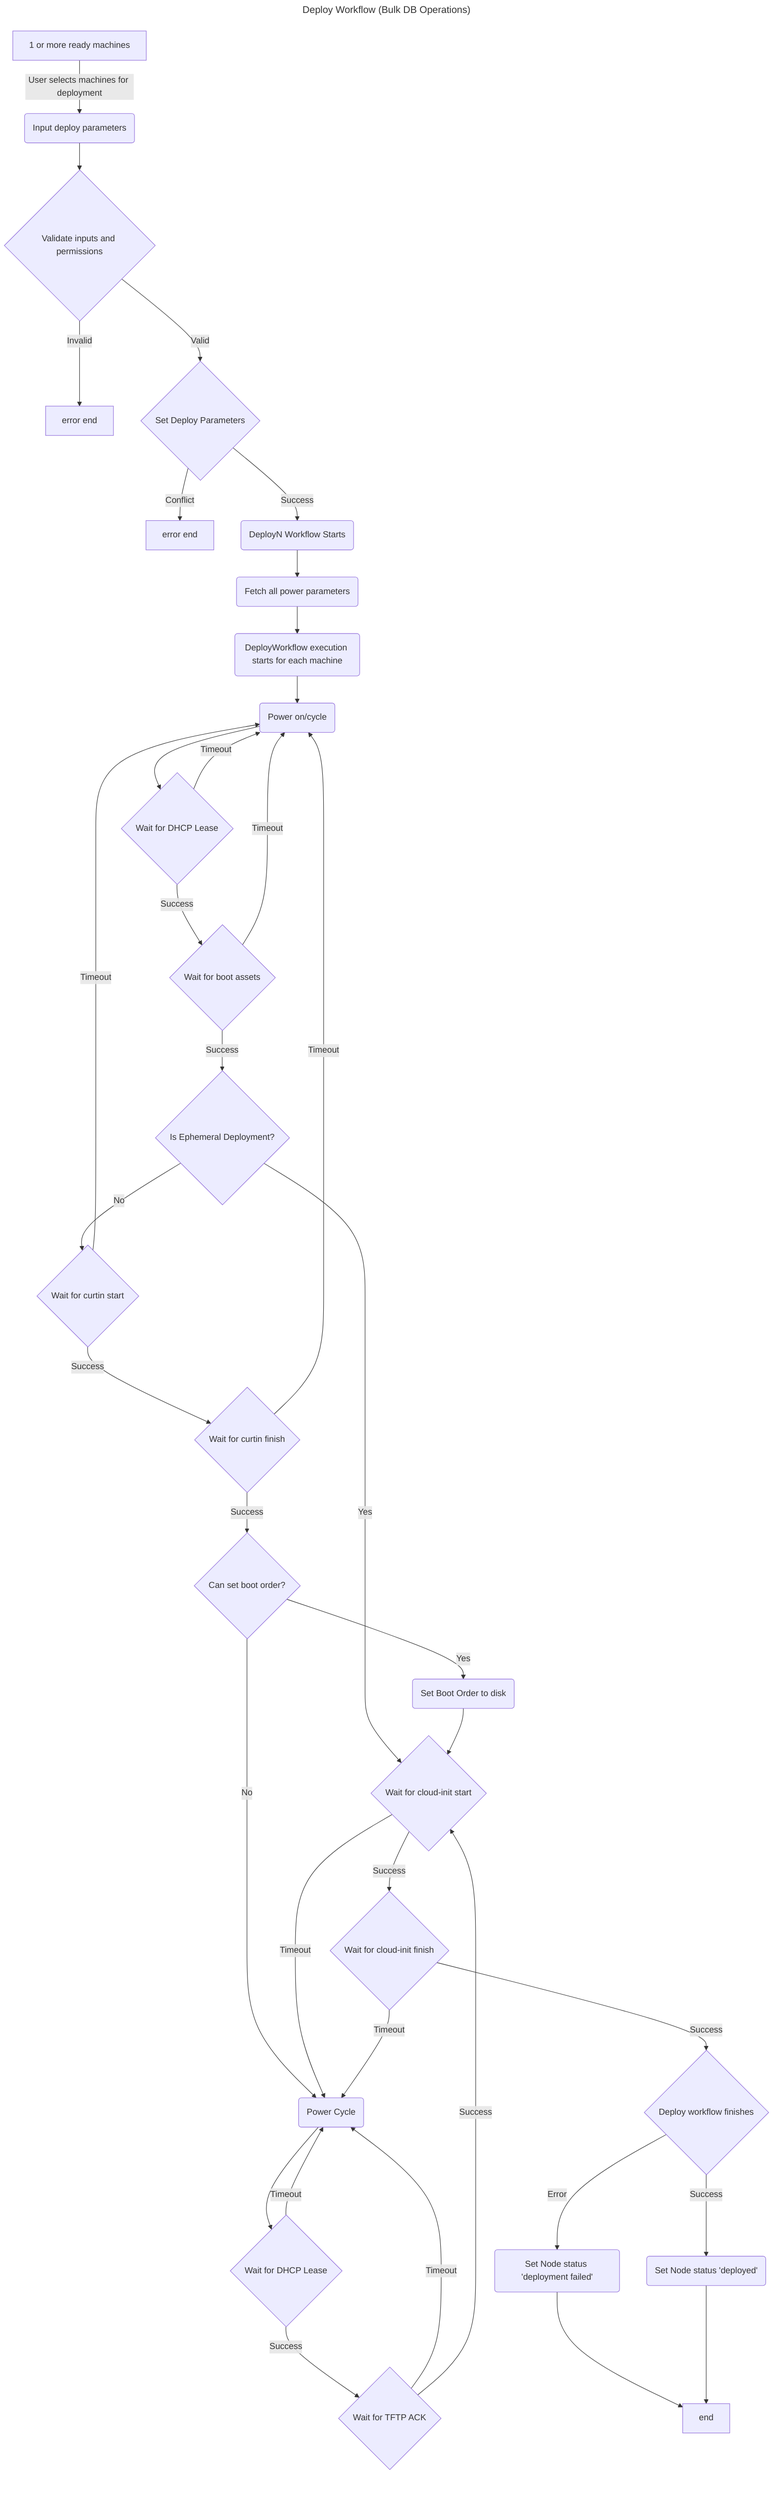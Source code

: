 ---
title: Deploy Workflow (Bulk DB Operations)
---
flowchart TD
    A[1 or more ready machines] -->|User selects machines for deployment| B(Input deploy parameters)
    B--> C{Validate inputs and permissions}
    C-->|Invalid| D[error end]
    C-->|Valid| E{Set Deploy Parameters}
    E-->|Conflict| F[error end]
    E-->|Success| G(DeployN Workflow Starts)
    G-->H(Fetch all power parameters)
    H--> I(DeployWorkflow execution starts for each machine)
    I-->J(Power on/cycle)
    J-->K{Wait for DHCP Lease}
    K-->|Timeout| J
    K-->|Success| L{Wait for boot assets}
    L-->|Timeout| J
    L-->|Success| M{Is Ephemeral Deployment?}
    M-->|Yes| U
    M-->|No| N{Wait for curtin start}
    N-->|Timeout| J
    N-->|Success| O{Wait for curtin finish}
    O-->|Timeout| J
    O-->|Success| P{Can set boot order?}
    P-->|Yes| Q(Set Boot Order to disk)
    P-->|No| R(Power Cycle)
    Q-->U
    R-->S{Wait for DHCP Lease}
    S-->|Timeout| R
    S-->|Success| T{Wait for TFTP ACK}
    T-->|Timeout| R
    T-->|Success| U{Wait for cloud-init start}
    U-->|Timeout| R
    U-->|Success| V{Wait for cloud-init finish}
    V-->|Timeout| R
    V-->|Success| W{Deploy workflow finishes}
    W-->|Error| X(Set Node status 'deployment failed')
    W-->|Success| Y(Set Node status 'deployed')
    X-->Z[end]
    Y-->Z